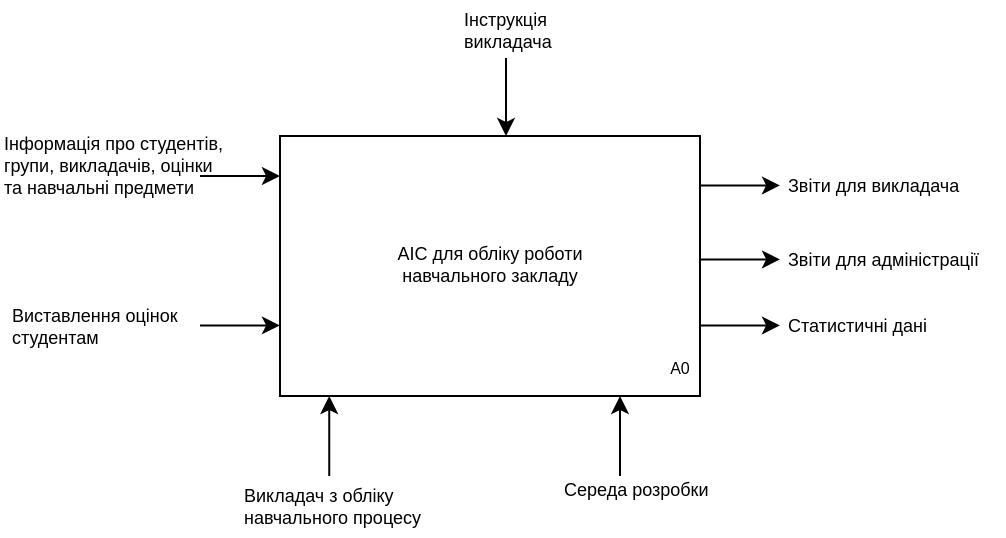 <mxfile version="21.3.3" type="device">
  <diagram name="Сторінка-1" id="L3hvuV_j_w6WOY5KmdmO">
    <mxGraphModel dx="454" dy="295" grid="1" gridSize="10" guides="1" tooltips="1" connect="1" arrows="1" fold="1" page="1" pageScale="1" pageWidth="1169" pageHeight="827" math="0" shadow="0">
      <root>
        <mxCell id="0" />
        <mxCell id="1" parent="0" />
        <mxCell id="XEKBR_4rA_A51tV6gFA4-3" value="" style="rounded=0;whiteSpace=wrap;html=1;" parent="1" vertex="1">
          <mxGeometry x="260" y="400" width="210" height="130" as="geometry" />
        </mxCell>
        <mxCell id="XEKBR_4rA_A51tV6gFA4-4" value="&lt;font style=&quot;font-size: 8px;&quot;&gt;A0&lt;/font&gt;" style="text;html=1;strokeColor=none;fillColor=none;align=center;verticalAlign=middle;whiteSpace=wrap;rounded=0;" parent="1" vertex="1">
          <mxGeometry x="430" y="500" width="60" height="30" as="geometry" />
        </mxCell>
        <mxCell id="XEKBR_4rA_A51tV6gFA4-5" value="" style="endArrow=classic;html=1;rounded=0;entryX=0;entryY=1;entryDx=0;entryDy=0;" parent="1" target="XEKBR_4rA_A51tV6gFA4-4" edge="1">
          <mxGeometry width="50" height="50" relative="1" as="geometry">
            <mxPoint x="430" y="570" as="sourcePoint" />
            <mxPoint x="560" y="470" as="targetPoint" />
          </mxGeometry>
        </mxCell>
        <mxCell id="XEKBR_4rA_A51tV6gFA4-6" value="" style="endArrow=classic;html=1;rounded=0;entryX=0;entryY=1;entryDx=0;entryDy=0;" parent="1" edge="1">
          <mxGeometry width="50" height="50" relative="1" as="geometry">
            <mxPoint x="284.62" y="570" as="sourcePoint" />
            <mxPoint x="284.62" y="530" as="targetPoint" />
          </mxGeometry>
        </mxCell>
        <mxCell id="XEKBR_4rA_A51tV6gFA4-7" value="Викладач з обліку навчального процесу" style="text;strokeColor=none;fillColor=none;align=left;verticalAlign=middle;whiteSpace=wrap;rounded=0;shadow=0;fontStyle=0;html=1;fontSize=9;spacingTop=0;" parent="1" vertex="1">
          <mxGeometry x="240" y="570" width="110" height="30" as="geometry" />
        </mxCell>
        <mxCell id="XEKBR_4rA_A51tV6gFA4-9" value="Середа розробки" style="text;strokeColor=none;fillColor=none;align=left;verticalAlign=middle;whiteSpace=wrap;rounded=0;shadow=0;fontStyle=0;html=1;fontSize=9;spacingTop=0;" parent="1" vertex="1">
          <mxGeometry x="400" y="562" width="80" height="30" as="geometry" />
        </mxCell>
        <mxCell id="XEKBR_4rA_A51tV6gFA4-10" value="" style="endArrow=classic;html=1;rounded=0;entryX=0;entryY=1;entryDx=0;entryDy=0;" parent="1" edge="1">
          <mxGeometry width="50" height="50" relative="1" as="geometry">
            <mxPoint x="220" y="420" as="sourcePoint" />
            <mxPoint x="260" y="420" as="targetPoint" />
          </mxGeometry>
        </mxCell>
        <mxCell id="XEKBR_4rA_A51tV6gFA4-11" value="&lt;div style=&quot;&quot;&gt;Інформація про студентів, групи, викладачів, оцінки та навчальні предмети&lt;/div&gt;" style="text;strokeColor=none;fillColor=none;align=left;verticalAlign=middle;whiteSpace=wrap;rounded=0;shadow=0;fontStyle=0;html=1;fontSize=9;spacingTop=0;" parent="1" vertex="1">
          <mxGeometry x="120" y="400" width="114" height="30" as="geometry" />
        </mxCell>
        <mxCell id="XEKBR_4rA_A51tV6gFA4-13" value="" style="endArrow=classic;html=1;rounded=0;entryX=0;entryY=1;entryDx=0;entryDy=0;" parent="1" edge="1">
          <mxGeometry width="50" height="50" relative="1" as="geometry">
            <mxPoint x="220" y="494.69" as="sourcePoint" />
            <mxPoint x="260" y="494.69" as="targetPoint" />
          </mxGeometry>
        </mxCell>
        <mxCell id="XEKBR_4rA_A51tV6gFA4-14" value="&lt;div style=&quot;&quot;&gt;Виставлення оцінок студентам&lt;/div&gt;" style="text;strokeColor=none;fillColor=none;align=left;verticalAlign=middle;whiteSpace=wrap;rounded=0;shadow=0;fontStyle=0;html=1;fontSize=9;spacingTop=0;" parent="1" vertex="1">
          <mxGeometry x="124" y="480" width="110" height="30" as="geometry" />
        </mxCell>
        <mxCell id="XEKBR_4rA_A51tV6gFA4-15" value="" style="endArrow=classic;html=1;rounded=0;entryX=0;entryY=1;entryDx=0;entryDy=0;" parent="1" edge="1">
          <mxGeometry width="50" height="50" relative="1" as="geometry">
            <mxPoint x="470" y="494.69" as="sourcePoint" />
            <mxPoint x="510" y="494.69" as="targetPoint" />
          </mxGeometry>
        </mxCell>
        <mxCell id="XEKBR_4rA_A51tV6gFA4-16" value="&lt;div style=&quot;&quot;&gt;Статистичні дані&lt;/div&gt;" style="text;strokeColor=none;fillColor=none;align=left;verticalAlign=middle;whiteSpace=wrap;rounded=0;shadow=0;fontStyle=0;html=1;fontSize=9;spacingTop=0;" parent="1" vertex="1">
          <mxGeometry x="512" y="480" width="110" height="30" as="geometry" />
        </mxCell>
        <mxCell id="XEKBR_4rA_A51tV6gFA4-17" value="" style="endArrow=classic;html=1;rounded=0;entryX=0;entryY=1;entryDx=0;entryDy=0;" parent="1" edge="1">
          <mxGeometry width="50" height="50" relative="1" as="geometry">
            <mxPoint x="470" y="424.69" as="sourcePoint" />
            <mxPoint x="510" y="424.69" as="targetPoint" />
          </mxGeometry>
        </mxCell>
        <mxCell id="XEKBR_4rA_A51tV6gFA4-18" value="&lt;div style=&quot;&quot;&gt;Звіти для викладача&lt;/div&gt;" style="text;strokeColor=none;fillColor=none;align=left;verticalAlign=middle;whiteSpace=wrap;rounded=0;shadow=0;fontStyle=0;html=1;fontSize=9;spacingTop=0;" parent="1" vertex="1">
          <mxGeometry x="512" y="410" width="110" height="30" as="geometry" />
        </mxCell>
        <mxCell id="XEKBR_4rA_A51tV6gFA4-20" value="" style="endArrow=classic;html=1;rounded=0;" parent="1" edge="1">
          <mxGeometry width="50" height="50" relative="1" as="geometry">
            <mxPoint x="373" y="361" as="sourcePoint" />
            <mxPoint x="373" y="400" as="targetPoint" />
          </mxGeometry>
        </mxCell>
        <mxCell id="XEKBR_4rA_A51tV6gFA4-21" value="&lt;div style=&quot;&quot;&gt;Інструкція&lt;/div&gt;&lt;div style=&quot;&quot;&gt;викладача&lt;/div&gt;" style="text;strokeColor=none;fillColor=none;align=left;verticalAlign=middle;whiteSpace=wrap;rounded=0;shadow=0;fontStyle=0;html=1;fontSize=9;spacingTop=0;" parent="1" vertex="1">
          <mxGeometry x="350" y="332" width="56" height="30" as="geometry" />
        </mxCell>
        <mxCell id="XEKBR_4rA_A51tV6gFA4-25" value="АІС для обліку роботи&lt;br&gt;навчального закладу&lt;br style=&quot;font-size: 9px;&quot;&gt;&amp;nbsp;" style="text;html=1;strokeColor=none;fillColor=none;align=center;verticalAlign=middle;whiteSpace=wrap;rounded=0;fontSize=9;" parent="1" vertex="1">
          <mxGeometry x="255" y="420" width="220" height="100" as="geometry" />
        </mxCell>
        <mxCell id="H4ASW1AbjdCLJvAhlm7o-1" value="" style="endArrow=classic;html=1;rounded=0;entryX=0;entryY=1;entryDx=0;entryDy=0;" parent="1" edge="1">
          <mxGeometry width="50" height="50" relative="1" as="geometry">
            <mxPoint x="470" y="461.69" as="sourcePoint" />
            <mxPoint x="510" y="461.69" as="targetPoint" />
          </mxGeometry>
        </mxCell>
        <mxCell id="H4ASW1AbjdCLJvAhlm7o-2" value="&lt;div style=&quot;&quot;&gt;Звіти для адміністрації&lt;br&gt;&lt;/div&gt;" style="text;strokeColor=none;fillColor=none;align=left;verticalAlign=middle;whiteSpace=wrap;rounded=0;shadow=0;fontStyle=0;html=1;fontSize=9;spacingTop=0;" parent="1" vertex="1">
          <mxGeometry x="512" y="447" width="110" height="30" as="geometry" />
        </mxCell>
      </root>
    </mxGraphModel>
  </diagram>
</mxfile>
